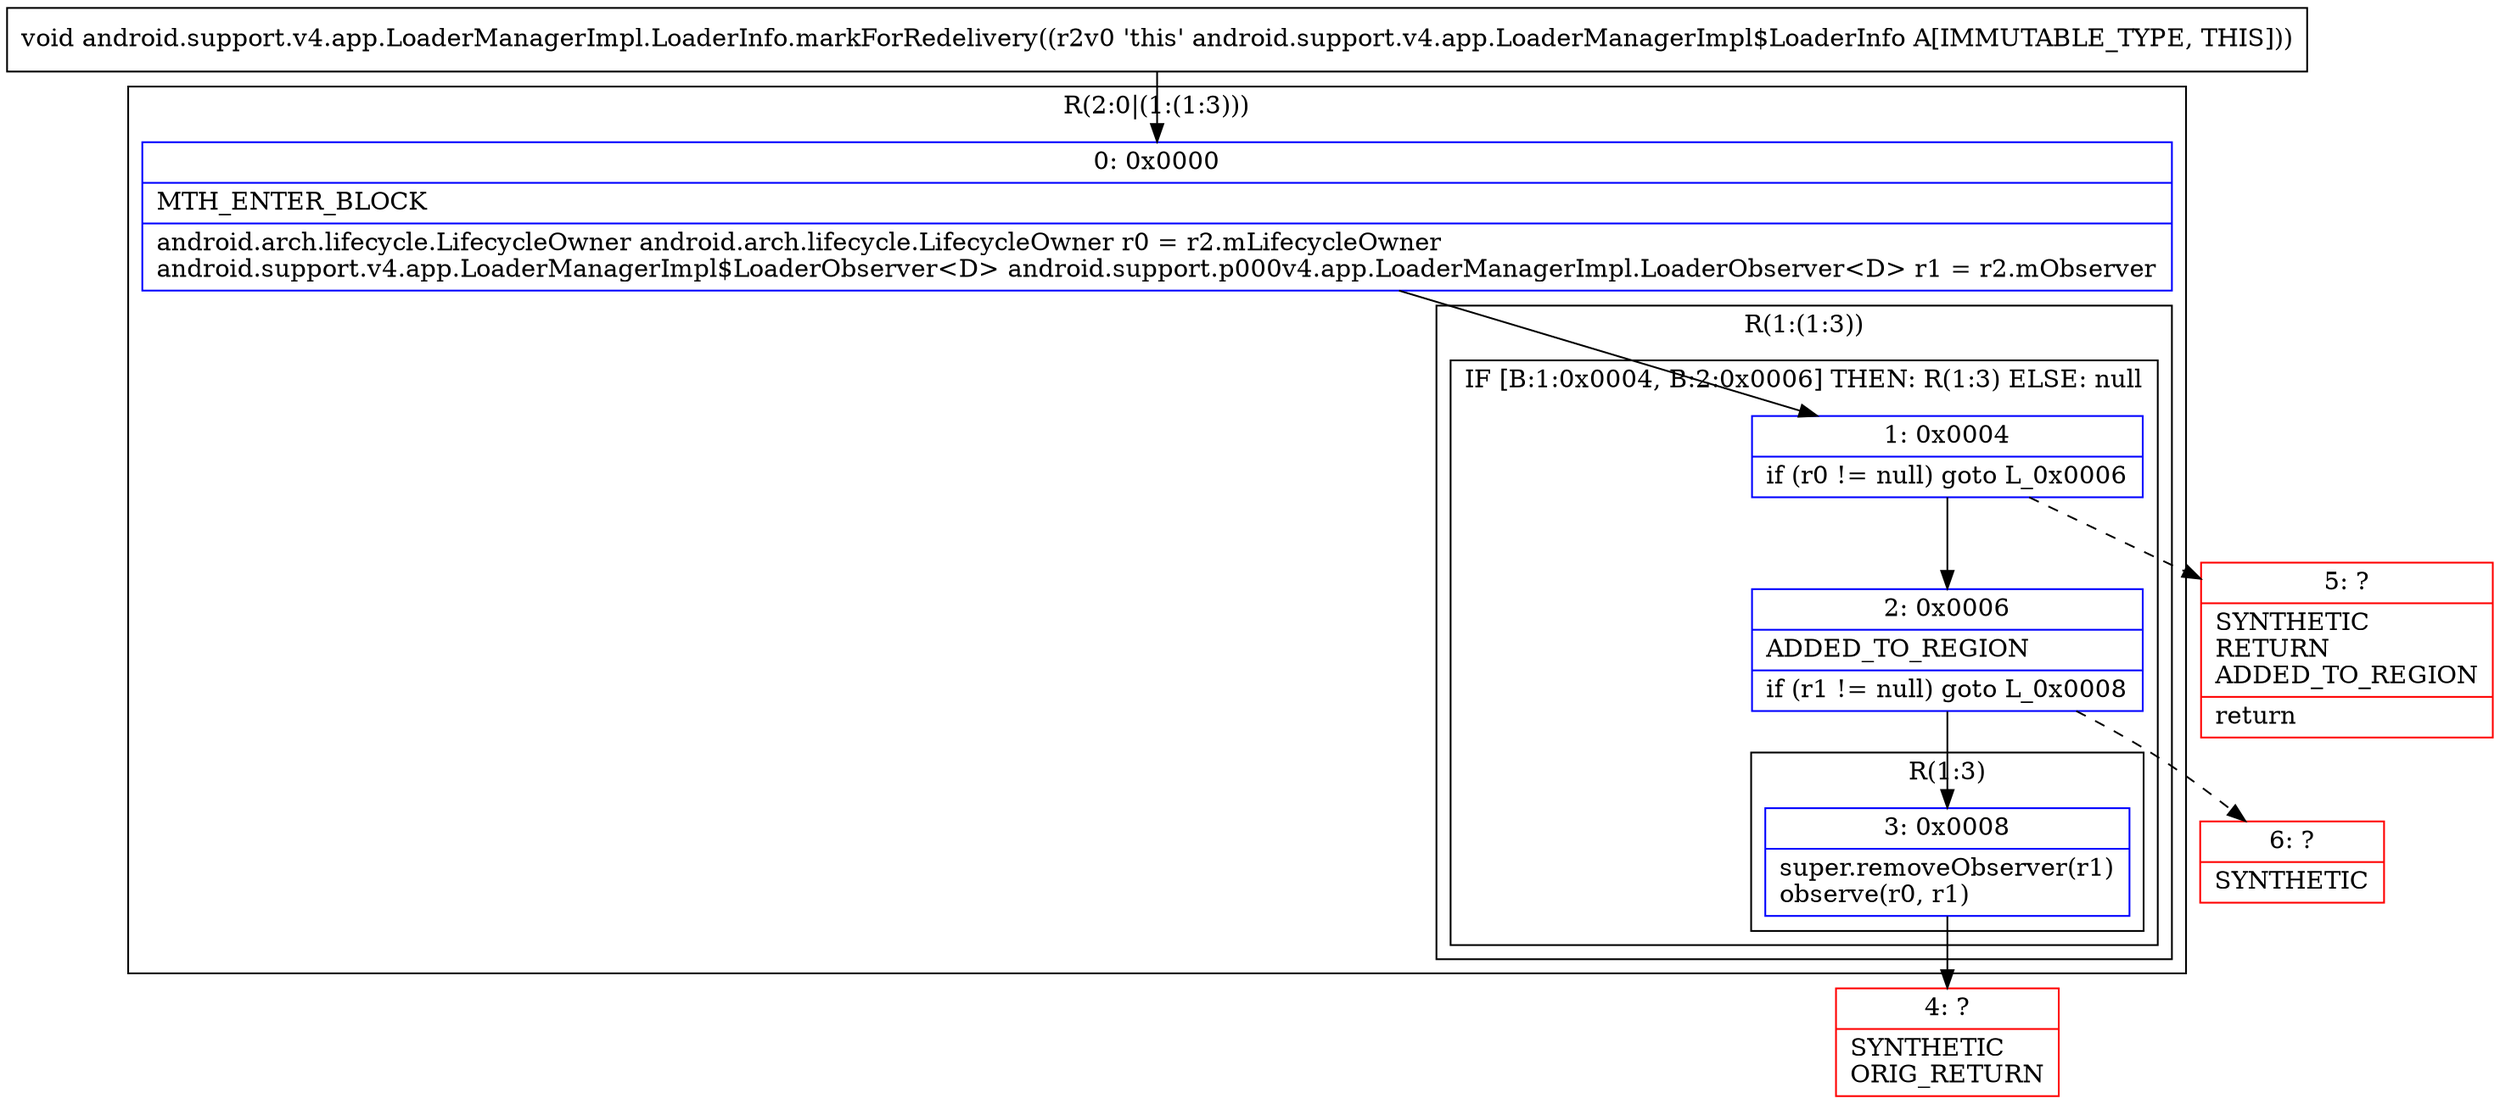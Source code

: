 digraph "CFG forandroid.support.v4.app.LoaderManagerImpl.LoaderInfo.markForRedelivery()V" {
subgraph cluster_Region_524688910 {
label = "R(2:0|(1:(1:3)))";
node [shape=record,color=blue];
Node_0 [shape=record,label="{0\:\ 0x0000|MTH_ENTER_BLOCK\l|android.arch.lifecycle.LifecycleOwner android.arch.lifecycle.LifecycleOwner r0 = r2.mLifecycleOwner\landroid.support.v4.app.LoaderManagerImpl$LoaderObserver\<D\> android.support.p000v4.app.LoaderManagerImpl.LoaderObserver\<D\> r1 = r2.mObserver\l}"];
subgraph cluster_Region_1154906942 {
label = "R(1:(1:3))";
node [shape=record,color=blue];
subgraph cluster_IfRegion_1010780306 {
label = "IF [B:1:0x0004, B:2:0x0006] THEN: R(1:3) ELSE: null";
node [shape=record,color=blue];
Node_1 [shape=record,label="{1\:\ 0x0004|if (r0 != null) goto L_0x0006\l}"];
Node_2 [shape=record,label="{2\:\ 0x0006|ADDED_TO_REGION\l|if (r1 != null) goto L_0x0008\l}"];
subgraph cluster_Region_607248037 {
label = "R(1:3)";
node [shape=record,color=blue];
Node_3 [shape=record,label="{3\:\ 0x0008|super.removeObserver(r1)\lobserve(r0, r1)\l}"];
}
}
}
}
Node_4 [shape=record,color=red,label="{4\:\ ?|SYNTHETIC\lORIG_RETURN\l}"];
Node_5 [shape=record,color=red,label="{5\:\ ?|SYNTHETIC\lRETURN\lADDED_TO_REGION\l|return\l}"];
Node_6 [shape=record,color=red,label="{6\:\ ?|SYNTHETIC\l}"];
MethodNode[shape=record,label="{void android.support.v4.app.LoaderManagerImpl.LoaderInfo.markForRedelivery((r2v0 'this' android.support.v4.app.LoaderManagerImpl$LoaderInfo A[IMMUTABLE_TYPE, THIS])) }"];
MethodNode -> Node_0;
Node_0 -> Node_1;
Node_1 -> Node_2;
Node_1 -> Node_5[style=dashed];
Node_2 -> Node_3;
Node_2 -> Node_6[style=dashed];
Node_3 -> Node_4;
}

